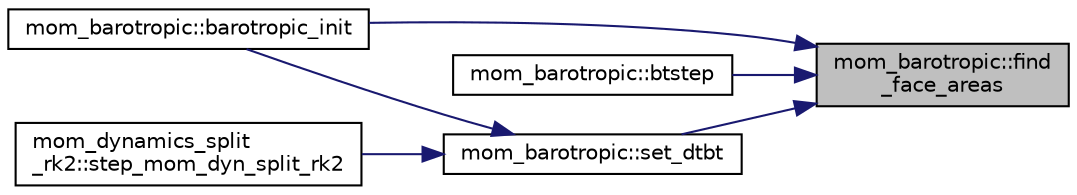 digraph "mom_barotropic::find_face_areas"
{
 // INTERACTIVE_SVG=YES
 // LATEX_PDF_SIZE
  edge [fontname="Helvetica",fontsize="10",labelfontname="Helvetica",labelfontsize="10"];
  node [fontname="Helvetica",fontsize="10",shape=record];
  rankdir="RL";
  Node1 [label="mom_barotropic::find\l_face_areas",height=0.2,width=0.4,color="black", fillcolor="grey75", style="filled", fontcolor="black",tooltip="This subroutine determines the open face areas of cells for calculating the barotropic transport."];
  Node1 -> Node2 [dir="back",color="midnightblue",fontsize="10",style="solid",fontname="Helvetica"];
  Node2 [label="mom_barotropic::barotropic_init",height=0.2,width=0.4,color="black", fillcolor="white", style="filled",URL="$namespacemom__barotropic.html#a59244968890766632554a6d271ec4499",tooltip="barotropic_init initializes a number of time-invariant fields used in the barotropic calculation and ..."];
  Node1 -> Node3 [dir="back",color="midnightblue",fontsize="10",style="solid",fontname="Helvetica"];
  Node3 [label="mom_barotropic::btstep",height=0.2,width=0.4,color="black", fillcolor="white", style="filled",URL="$namespacemom__barotropic.html#a1468df372a5d1dcb95e0b35d782895de",tooltip="This subroutine time steps the barotropic equations explicitly. For gravity waves,..."];
  Node1 -> Node4 [dir="back",color="midnightblue",fontsize="10",style="solid",fontname="Helvetica"];
  Node4 [label="mom_barotropic::set_dtbt",height=0.2,width=0.4,color="black", fillcolor="white", style="filled",URL="$namespacemom__barotropic.html#a486257b675aa4e81c2d1634b5288a67f",tooltip="This subroutine automatically determines an optimal value for dtbt based on some state of the ocean."];
  Node4 -> Node2 [dir="back",color="midnightblue",fontsize="10",style="solid",fontname="Helvetica"];
  Node4 -> Node5 [dir="back",color="midnightblue",fontsize="10",style="solid",fontname="Helvetica"];
  Node5 [label="mom_dynamics_split\l_rk2::step_mom_dyn_split_rk2",height=0.2,width=0.4,color="black", fillcolor="white", style="filled",URL="$namespacemom__dynamics__split__rk2.html#a976e700971f232fc11bc69b31d611c32",tooltip="RK2 splitting for time stepping MOM adiabatic dynamics."];
}
